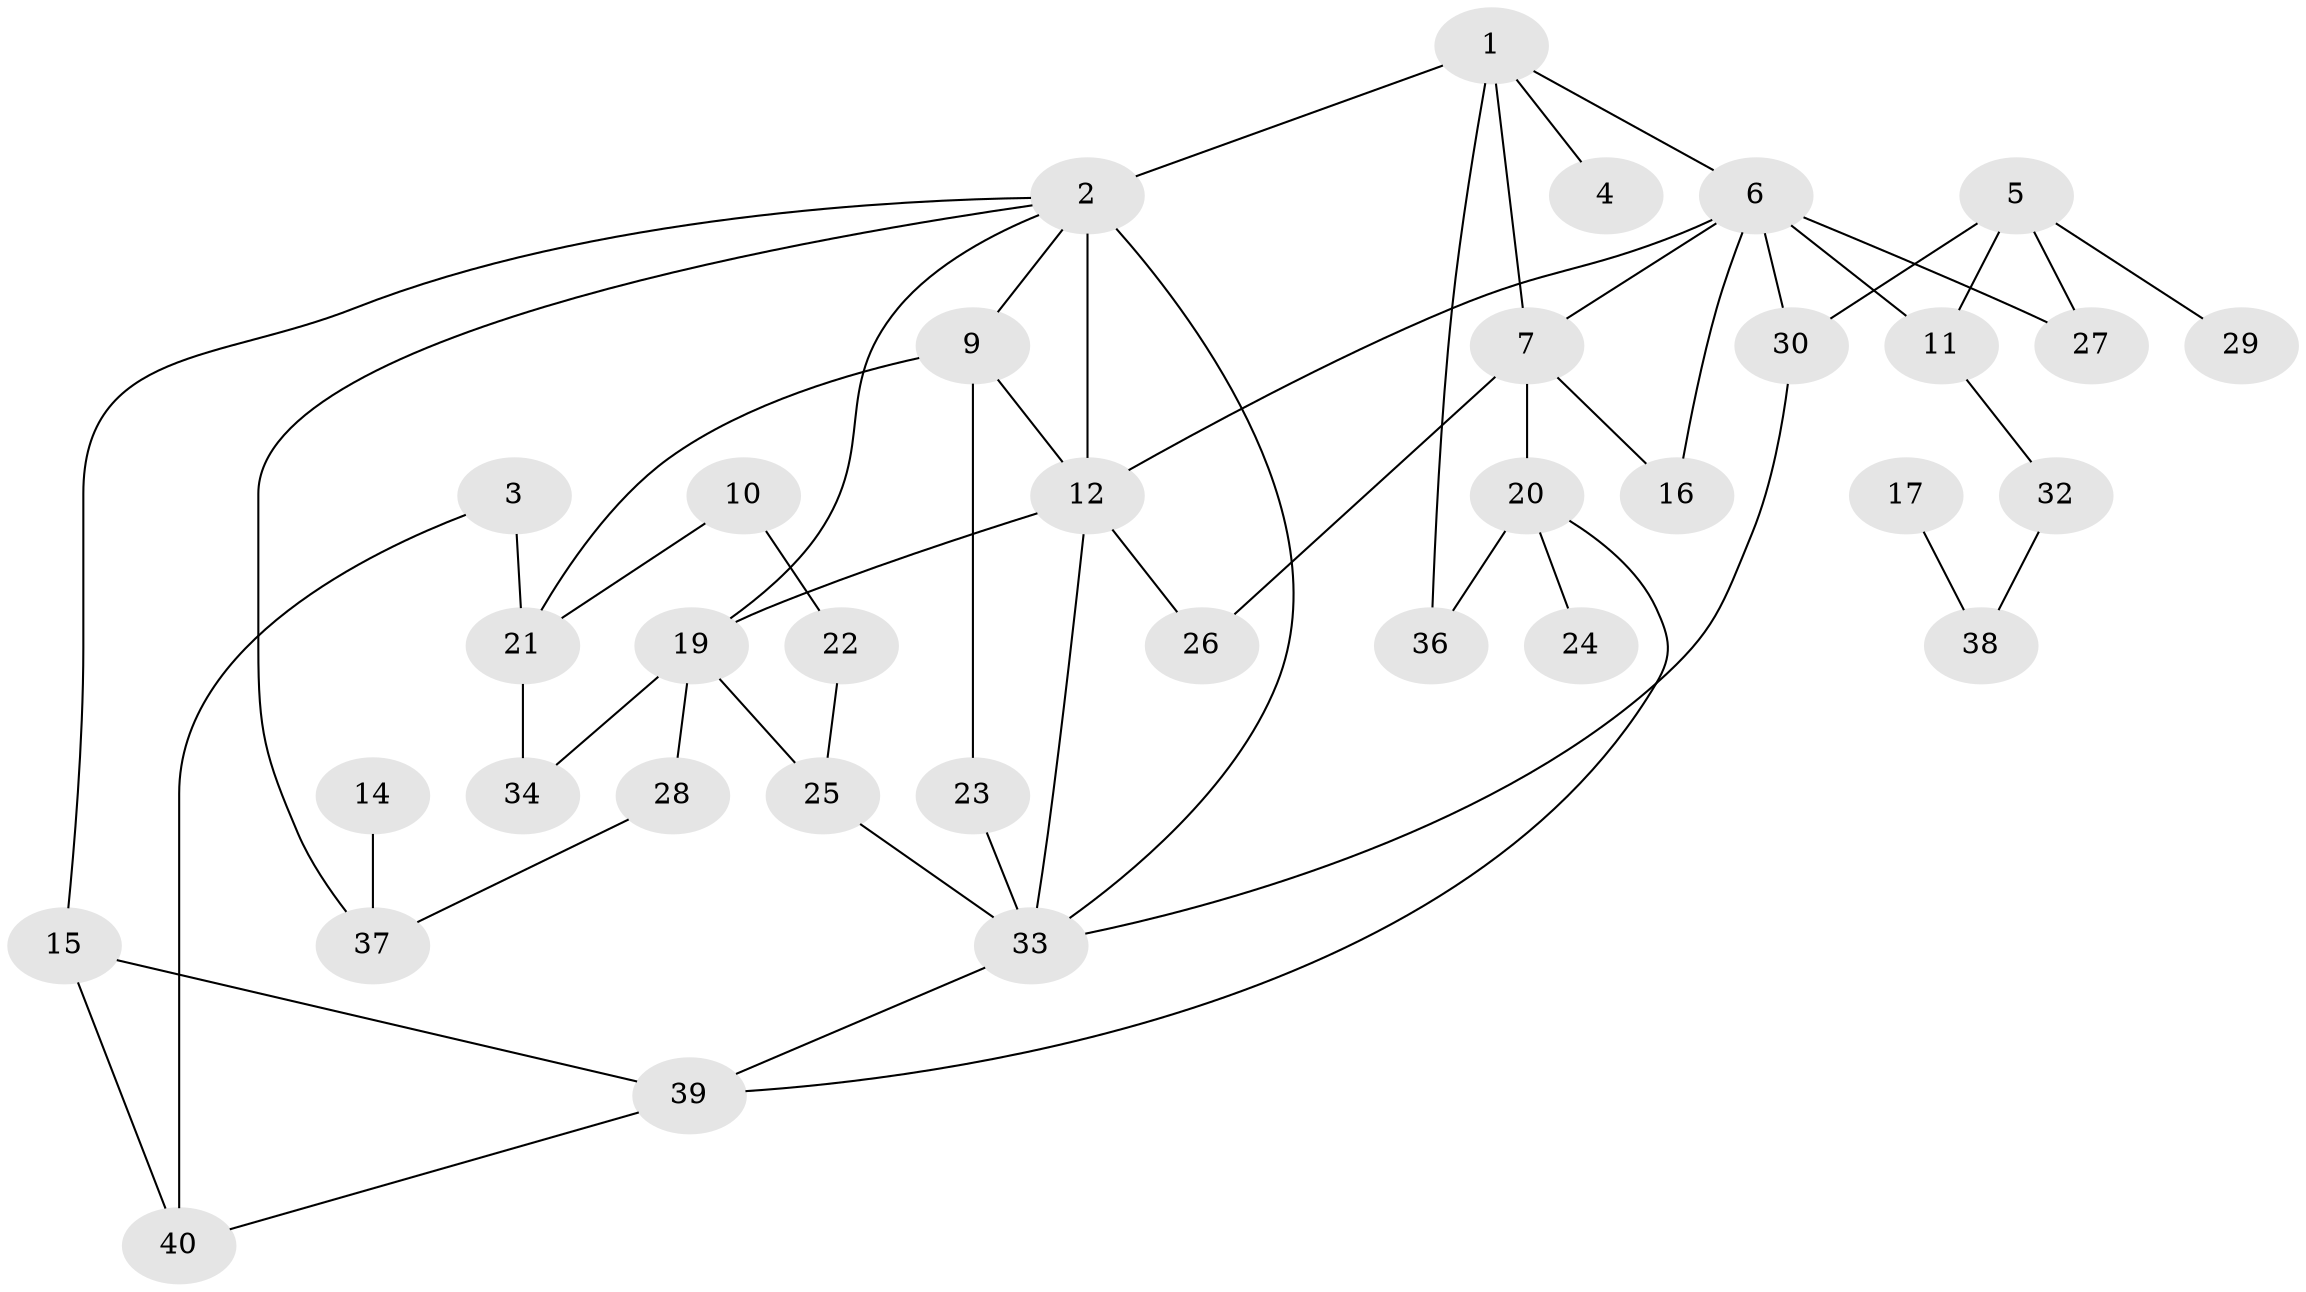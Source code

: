 // original degree distribution, {3: 0.175, 2: 0.3375, 4: 0.175, 0: 0.0625, 1: 0.1625, 7: 0.0125, 5: 0.05, 6: 0.025}
// Generated by graph-tools (version 1.1) at 2025/33/03/09/25 02:33:30]
// undirected, 35 vertices, 54 edges
graph export_dot {
graph [start="1"]
  node [color=gray90,style=filled];
  1;
  2;
  3;
  4;
  5;
  6;
  7;
  9;
  10;
  11;
  12;
  14;
  15;
  16;
  17;
  19;
  20;
  21;
  22;
  23;
  24;
  25;
  26;
  27;
  28;
  29;
  30;
  32;
  33;
  34;
  36;
  37;
  38;
  39;
  40;
  1 -- 2 [weight=2.0];
  1 -- 4 [weight=1.0];
  1 -- 6 [weight=2.0];
  1 -- 7 [weight=1.0];
  1 -- 36 [weight=1.0];
  2 -- 9 [weight=1.0];
  2 -- 12 [weight=2.0];
  2 -- 15 [weight=1.0];
  2 -- 19 [weight=1.0];
  2 -- 33 [weight=1.0];
  2 -- 37 [weight=1.0];
  3 -- 21 [weight=2.0];
  3 -- 40 [weight=1.0];
  5 -- 11 [weight=1.0];
  5 -- 27 [weight=1.0];
  5 -- 29 [weight=1.0];
  5 -- 30 [weight=1.0];
  6 -- 7 [weight=1.0];
  6 -- 11 [weight=1.0];
  6 -- 12 [weight=1.0];
  6 -- 16 [weight=1.0];
  6 -- 27 [weight=1.0];
  6 -- 30 [weight=1.0];
  7 -- 16 [weight=1.0];
  7 -- 20 [weight=2.0];
  7 -- 26 [weight=1.0];
  9 -- 12 [weight=1.0];
  9 -- 21 [weight=1.0];
  9 -- 23 [weight=1.0];
  10 -- 21 [weight=1.0];
  10 -- 22 [weight=1.0];
  11 -- 32 [weight=1.0];
  12 -- 19 [weight=2.0];
  12 -- 26 [weight=1.0];
  12 -- 33 [weight=2.0];
  14 -- 37 [weight=1.0];
  15 -- 39 [weight=1.0];
  15 -- 40 [weight=1.0];
  17 -- 38 [weight=1.0];
  19 -- 25 [weight=1.0];
  19 -- 28 [weight=1.0];
  19 -- 34 [weight=1.0];
  20 -- 24 [weight=1.0];
  20 -- 36 [weight=1.0];
  20 -- 39 [weight=1.0];
  21 -- 34 [weight=1.0];
  22 -- 25 [weight=1.0];
  23 -- 33 [weight=2.0];
  25 -- 33 [weight=1.0];
  28 -- 37 [weight=1.0];
  30 -- 33 [weight=1.0];
  32 -- 38 [weight=1.0];
  33 -- 39 [weight=1.0];
  39 -- 40 [weight=1.0];
}
